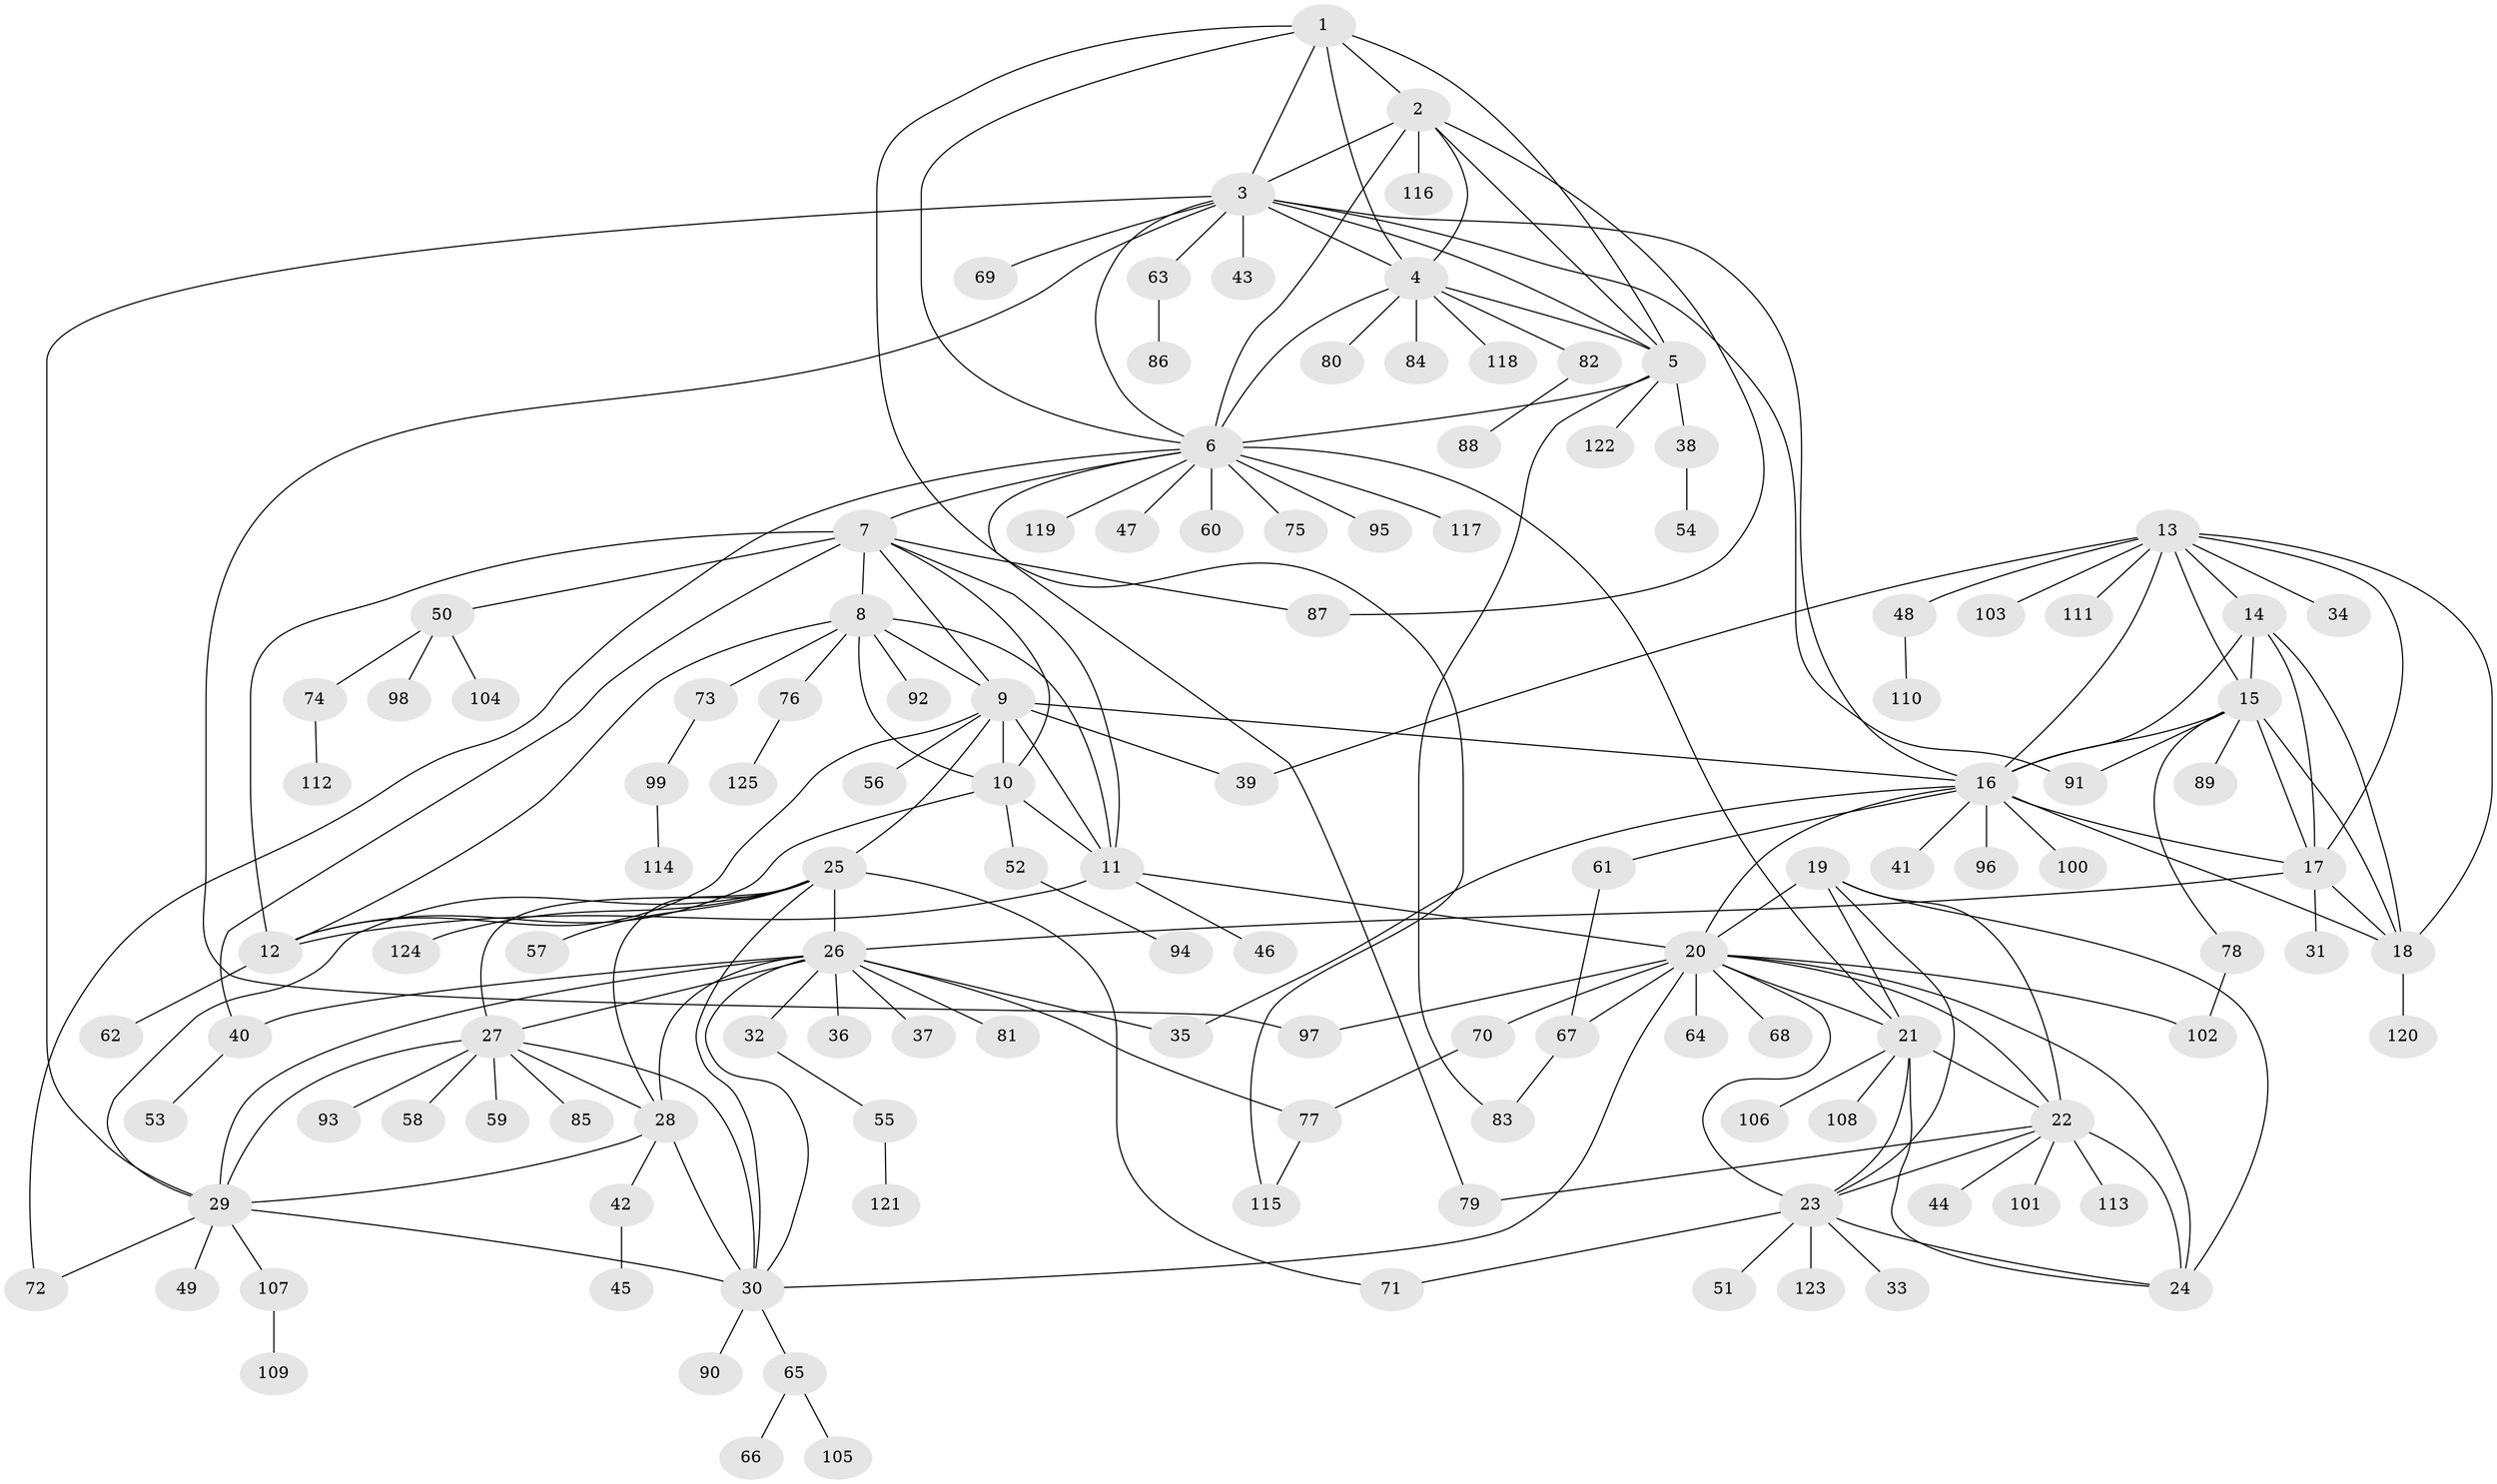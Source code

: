 // Generated by graph-tools (version 1.1) at 2025/56/03/09/25 04:56:01]
// undirected, 125 vertices, 194 edges
graph export_dot {
graph [start="1"]
  node [color=gray90,style=filled];
  1;
  2;
  3;
  4;
  5;
  6;
  7;
  8;
  9;
  10;
  11;
  12;
  13;
  14;
  15;
  16;
  17;
  18;
  19;
  20;
  21;
  22;
  23;
  24;
  25;
  26;
  27;
  28;
  29;
  30;
  31;
  32;
  33;
  34;
  35;
  36;
  37;
  38;
  39;
  40;
  41;
  42;
  43;
  44;
  45;
  46;
  47;
  48;
  49;
  50;
  51;
  52;
  53;
  54;
  55;
  56;
  57;
  58;
  59;
  60;
  61;
  62;
  63;
  64;
  65;
  66;
  67;
  68;
  69;
  70;
  71;
  72;
  73;
  74;
  75;
  76;
  77;
  78;
  79;
  80;
  81;
  82;
  83;
  84;
  85;
  86;
  87;
  88;
  89;
  90;
  91;
  92;
  93;
  94;
  95;
  96;
  97;
  98;
  99;
  100;
  101;
  102;
  103;
  104;
  105;
  106;
  107;
  108;
  109;
  110;
  111;
  112;
  113;
  114;
  115;
  116;
  117;
  118;
  119;
  120;
  121;
  122;
  123;
  124;
  125;
  1 -- 2;
  1 -- 3;
  1 -- 4;
  1 -- 5;
  1 -- 6;
  1 -- 115;
  2 -- 3;
  2 -- 4;
  2 -- 5;
  2 -- 6;
  2 -- 87;
  2 -- 116;
  3 -- 4;
  3 -- 5;
  3 -- 6;
  3 -- 16;
  3 -- 29;
  3 -- 43;
  3 -- 63;
  3 -- 69;
  3 -- 91;
  3 -- 97;
  4 -- 5;
  4 -- 6;
  4 -- 80;
  4 -- 82;
  4 -- 84;
  4 -- 118;
  5 -- 6;
  5 -- 38;
  5 -- 83;
  5 -- 122;
  6 -- 7;
  6 -- 21;
  6 -- 47;
  6 -- 60;
  6 -- 72;
  6 -- 75;
  6 -- 79;
  6 -- 95;
  6 -- 117;
  6 -- 119;
  7 -- 8;
  7 -- 9;
  7 -- 10;
  7 -- 11;
  7 -- 12;
  7 -- 40;
  7 -- 50;
  7 -- 87;
  8 -- 9;
  8 -- 10;
  8 -- 11;
  8 -- 12;
  8 -- 73;
  8 -- 76;
  8 -- 92;
  9 -- 10;
  9 -- 11;
  9 -- 12;
  9 -- 16;
  9 -- 25;
  9 -- 39;
  9 -- 56;
  10 -- 11;
  10 -- 12;
  10 -- 52;
  11 -- 12;
  11 -- 20;
  11 -- 46;
  12 -- 62;
  13 -- 14;
  13 -- 15;
  13 -- 16;
  13 -- 17;
  13 -- 18;
  13 -- 34;
  13 -- 39;
  13 -- 48;
  13 -- 103;
  13 -- 111;
  14 -- 15;
  14 -- 16;
  14 -- 17;
  14 -- 18;
  15 -- 16;
  15 -- 17;
  15 -- 18;
  15 -- 78;
  15 -- 89;
  15 -- 91;
  16 -- 17;
  16 -- 18;
  16 -- 20;
  16 -- 35;
  16 -- 41;
  16 -- 61;
  16 -- 96;
  16 -- 100;
  17 -- 18;
  17 -- 26;
  17 -- 31;
  18 -- 120;
  19 -- 20;
  19 -- 21;
  19 -- 22;
  19 -- 23;
  19 -- 24;
  20 -- 21;
  20 -- 22;
  20 -- 23;
  20 -- 24;
  20 -- 30;
  20 -- 64;
  20 -- 67;
  20 -- 68;
  20 -- 70;
  20 -- 97;
  20 -- 102;
  21 -- 22;
  21 -- 23;
  21 -- 24;
  21 -- 106;
  21 -- 108;
  22 -- 23;
  22 -- 24;
  22 -- 44;
  22 -- 79;
  22 -- 101;
  22 -- 113;
  23 -- 24;
  23 -- 33;
  23 -- 51;
  23 -- 71;
  23 -- 123;
  25 -- 26;
  25 -- 27;
  25 -- 28;
  25 -- 29;
  25 -- 30;
  25 -- 57;
  25 -- 71;
  25 -- 124;
  26 -- 27;
  26 -- 28;
  26 -- 29;
  26 -- 30;
  26 -- 32;
  26 -- 35;
  26 -- 36;
  26 -- 37;
  26 -- 40;
  26 -- 77;
  26 -- 81;
  27 -- 28;
  27 -- 29;
  27 -- 30;
  27 -- 58;
  27 -- 59;
  27 -- 85;
  27 -- 93;
  28 -- 29;
  28 -- 30;
  28 -- 42;
  29 -- 30;
  29 -- 49;
  29 -- 72;
  29 -- 107;
  30 -- 65;
  30 -- 90;
  32 -- 55;
  38 -- 54;
  40 -- 53;
  42 -- 45;
  48 -- 110;
  50 -- 74;
  50 -- 98;
  50 -- 104;
  52 -- 94;
  55 -- 121;
  61 -- 67;
  63 -- 86;
  65 -- 66;
  65 -- 105;
  67 -- 83;
  70 -- 77;
  73 -- 99;
  74 -- 112;
  76 -- 125;
  77 -- 115;
  78 -- 102;
  82 -- 88;
  99 -- 114;
  107 -- 109;
}
